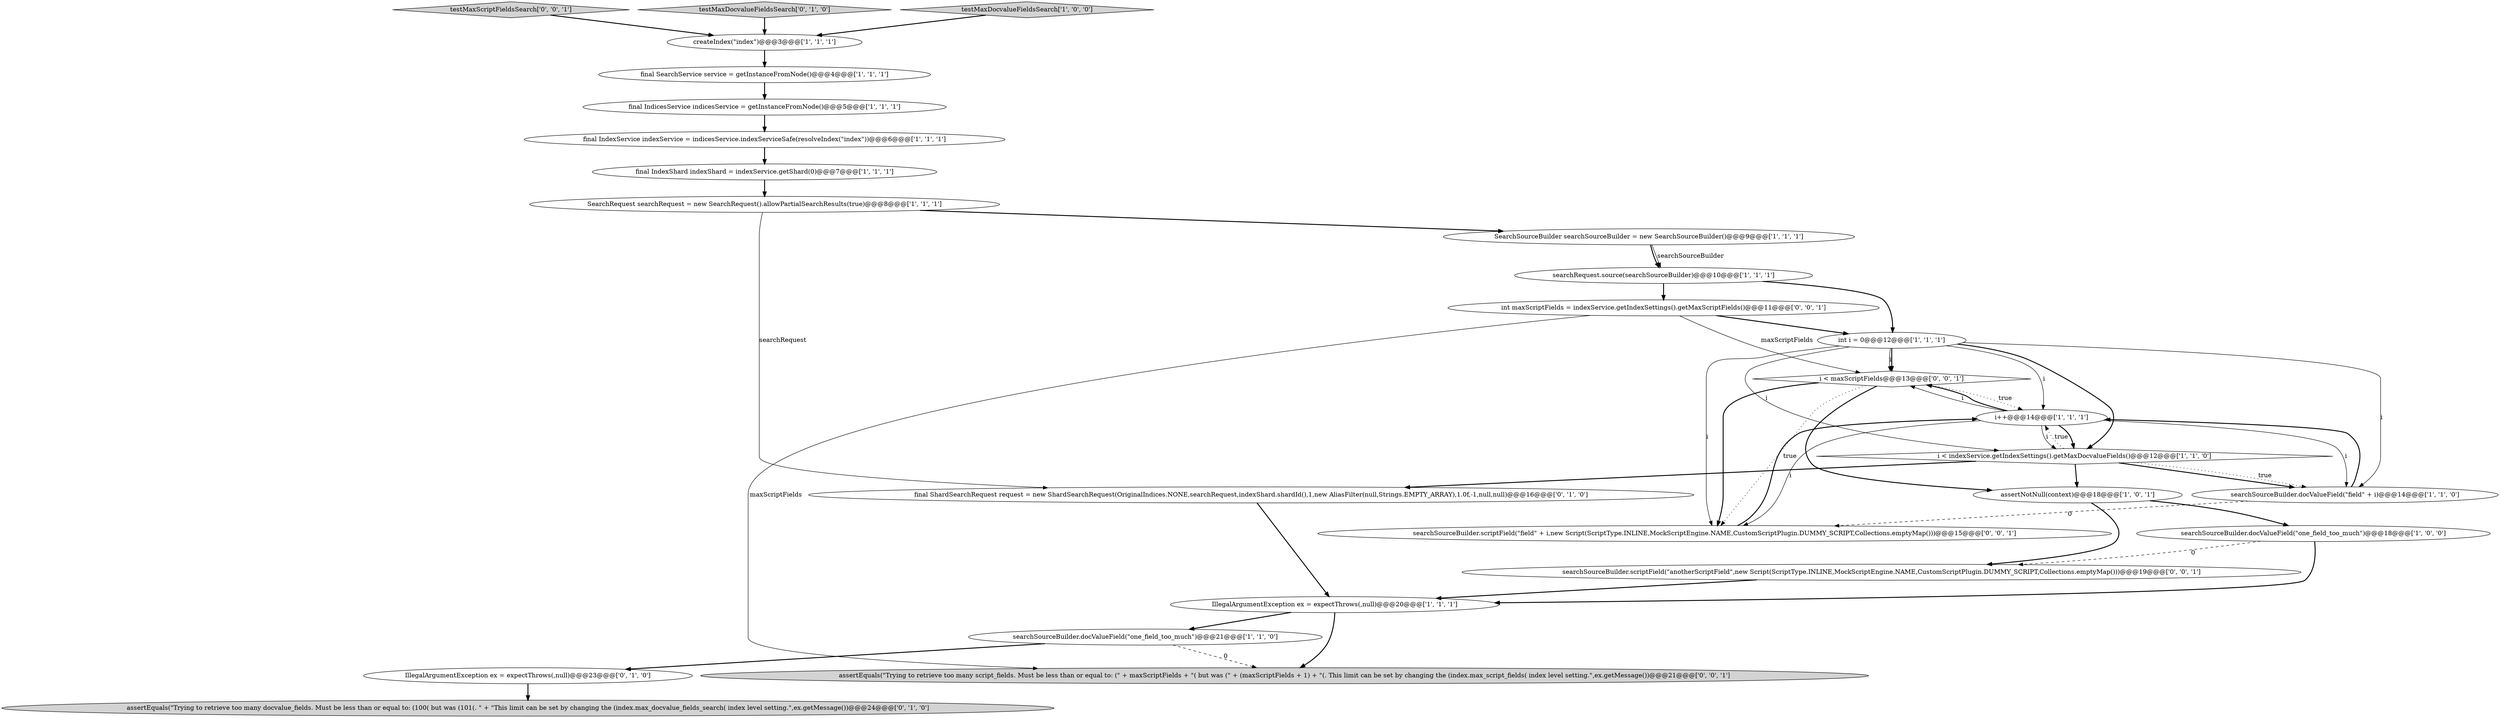 digraph {
25 [style = filled, label = "i < maxScriptFields@@@13@@@['0', '0', '1']", fillcolor = white, shape = diamond image = "AAA0AAABBB3BBB"];
11 [style = filled, label = "final SearchService service = getInstanceFromNode()@@@4@@@['1', '1', '1']", fillcolor = white, shape = ellipse image = "AAA0AAABBB1BBB"];
9 [style = filled, label = "assertNotNull(context)@@@18@@@['1', '0', '1']", fillcolor = white, shape = ellipse image = "AAA0AAABBB1BBB"];
2 [style = filled, label = "final IndicesService indicesService = getInstanceFromNode()@@@5@@@['1', '1', '1']", fillcolor = white, shape = ellipse image = "AAA0AAABBB1BBB"];
24 [style = filled, label = "testMaxScriptFieldsSearch['0', '0', '1']", fillcolor = lightgray, shape = diamond image = "AAA0AAABBB3BBB"];
19 [style = filled, label = "final ShardSearchRequest request = new ShardSearchRequest(OriginalIndices.NONE,searchRequest,indexShard.shardId(),1,new AliasFilter(null,Strings.EMPTY_ARRAY),1.0f,-1,null,null)@@@16@@@['0', '1', '0']", fillcolor = white, shape = ellipse image = "AAA1AAABBB2BBB"];
4 [style = filled, label = "SearchSourceBuilder searchSourceBuilder = new SearchSourceBuilder()@@@9@@@['1', '1', '1']", fillcolor = white, shape = ellipse image = "AAA0AAABBB1BBB"];
18 [style = filled, label = "testMaxDocvalueFieldsSearch['0', '1', '0']", fillcolor = lightgray, shape = diamond image = "AAA0AAABBB2BBB"];
20 [style = filled, label = "assertEquals(\"Trying to retrieve too many docvalue_fields. Must be less than or equal to: (100( but was (101(. \" + \"This limit can be set by changing the (index.max_docvalue_fields_search( index level setting.\",ex.getMessage())@@@24@@@['0', '1', '0']", fillcolor = lightgray, shape = ellipse image = "AAA0AAABBB2BBB"];
13 [style = filled, label = "createIndex(\"index\")@@@3@@@['1', '1', '1']", fillcolor = white, shape = ellipse image = "AAA0AAABBB1BBB"];
12 [style = filled, label = "final IndexService indexService = indicesService.indexServiceSafe(resolveIndex(\"index\"))@@@6@@@['1', '1', '1']", fillcolor = white, shape = ellipse image = "AAA0AAABBB1BBB"];
22 [style = filled, label = "searchSourceBuilder.scriptField(\"anotherScriptField\",new Script(ScriptType.INLINE,MockScriptEngine.NAME,CustomScriptPlugin.DUMMY_SCRIPT,Collections.emptyMap()))@@@19@@@['0', '0', '1']", fillcolor = white, shape = ellipse image = "AAA0AAABBB3BBB"];
15 [style = filled, label = "i++@@@14@@@['1', '1', '1']", fillcolor = white, shape = ellipse image = "AAA0AAABBB1BBB"];
14 [style = filled, label = "SearchRequest searchRequest = new SearchRequest().allowPartialSearchResults(true)@@@8@@@['1', '1', '1']", fillcolor = white, shape = ellipse image = "AAA0AAABBB1BBB"];
23 [style = filled, label = "searchSourceBuilder.scriptField(\"field\" + i,new Script(ScriptType.INLINE,MockScriptEngine.NAME,CustomScriptPlugin.DUMMY_SCRIPT,Collections.emptyMap()))@@@15@@@['0', '0', '1']", fillcolor = white, shape = ellipse image = "AAA0AAABBB3BBB"];
1 [style = filled, label = "searchRequest.source(searchSourceBuilder)@@@10@@@['1', '1', '1']", fillcolor = white, shape = ellipse image = "AAA0AAABBB1BBB"];
10 [style = filled, label = "searchSourceBuilder.docValueField(\"one_field_too_much\")@@@21@@@['1', '1', '0']", fillcolor = white, shape = ellipse image = "AAA0AAABBB1BBB"];
16 [style = filled, label = "IllegalArgumentException ex = expectThrows(,null)@@@20@@@['1', '1', '1']", fillcolor = white, shape = ellipse image = "AAA0AAABBB1BBB"];
17 [style = filled, label = "IllegalArgumentException ex = expectThrows(,null)@@@23@@@['0', '1', '0']", fillcolor = white, shape = ellipse image = "AAA1AAABBB2BBB"];
8 [style = filled, label = "testMaxDocvalueFieldsSearch['1', '0', '0']", fillcolor = lightgray, shape = diamond image = "AAA0AAABBB1BBB"];
3 [style = filled, label = "i < indexService.getIndexSettings().getMaxDocvalueFields()@@@12@@@['1', '1', '0']", fillcolor = white, shape = diamond image = "AAA0AAABBB1BBB"];
26 [style = filled, label = "assertEquals(\"Trying to retrieve too many script_fields. Must be less than or equal to: (\" + maxScriptFields + \"( but was (\" + (maxScriptFields + 1) + \"(. This limit can be set by changing the (index.max_script_fields( index level setting.\",ex.getMessage())@@@21@@@['0', '0', '1']", fillcolor = lightgray, shape = ellipse image = "AAA0AAABBB3BBB"];
0 [style = filled, label = "final IndexShard indexShard = indexService.getShard(0)@@@7@@@['1', '1', '1']", fillcolor = white, shape = ellipse image = "AAA0AAABBB1BBB"];
6 [style = filled, label = "searchSourceBuilder.docValueField(\"field\" + i)@@@14@@@['1', '1', '0']", fillcolor = white, shape = ellipse image = "AAA0AAABBB1BBB"];
5 [style = filled, label = "searchSourceBuilder.docValueField(\"one_field_too_much\")@@@18@@@['1', '0', '0']", fillcolor = white, shape = ellipse image = "AAA0AAABBB1BBB"];
21 [style = filled, label = "int maxScriptFields = indexService.getIndexSettings().getMaxScriptFields()@@@11@@@['0', '0', '1']", fillcolor = white, shape = ellipse image = "AAA0AAABBB3BBB"];
7 [style = filled, label = "int i = 0@@@12@@@['1', '1', '1']", fillcolor = white, shape = ellipse image = "AAA0AAABBB1BBB"];
25->23 [style = bold, label=""];
9->22 [style = bold, label=""];
12->0 [style = bold, label=""];
5->22 [style = dashed, label="0"];
24->13 [style = bold, label=""];
3->15 [style = dotted, label="true"];
23->15 [style = bold, label=""];
7->23 [style = solid, label="i"];
16->26 [style = bold, label=""];
10->17 [style = bold, label=""];
15->23 [style = solid, label="i"];
6->15 [style = bold, label=""];
1->21 [style = bold, label=""];
22->16 [style = bold, label=""];
18->13 [style = bold, label=""];
15->6 [style = solid, label="i"];
7->3 [style = solid, label="i"];
21->26 [style = solid, label="maxScriptFields"];
25->15 [style = dotted, label="true"];
17->20 [style = bold, label=""];
15->25 [style = solid, label="i"];
16->10 [style = bold, label=""];
11->2 [style = bold, label=""];
4->1 [style = bold, label=""];
7->25 [style = solid, label="i"];
3->6 [style = bold, label=""];
7->3 [style = bold, label=""];
19->16 [style = bold, label=""];
4->1 [style = solid, label="searchSourceBuilder"];
13->11 [style = bold, label=""];
7->15 [style = solid, label="i"];
21->25 [style = solid, label="maxScriptFields"];
3->9 [style = bold, label=""];
15->3 [style = solid, label="i"];
3->19 [style = bold, label=""];
3->6 [style = dotted, label="true"];
7->25 [style = bold, label=""];
8->13 [style = bold, label=""];
21->7 [style = bold, label=""];
15->3 [style = bold, label=""];
25->9 [style = bold, label=""];
10->26 [style = dashed, label="0"];
14->19 [style = solid, label="searchRequest"];
14->4 [style = bold, label=""];
1->7 [style = bold, label=""];
0->14 [style = bold, label=""];
15->25 [style = bold, label=""];
9->5 [style = bold, label=""];
25->23 [style = dotted, label="true"];
5->16 [style = bold, label=""];
2->12 [style = bold, label=""];
6->23 [style = dashed, label="0"];
7->6 [style = solid, label="i"];
}
